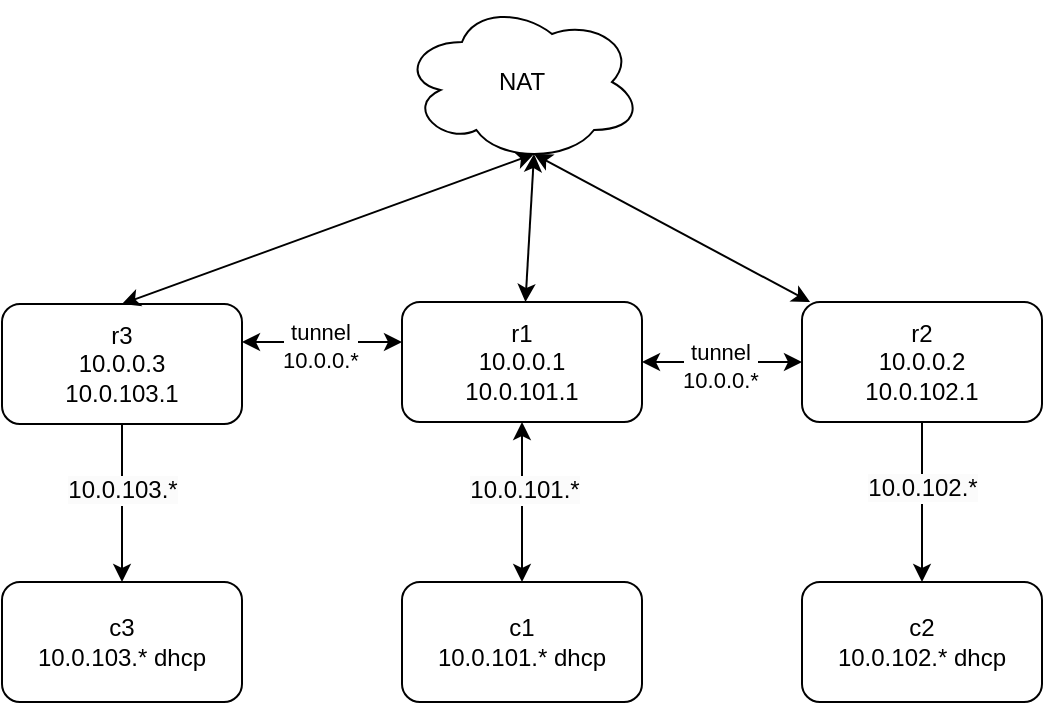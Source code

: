 <mxfile>
    <diagram id="fxl0GkHxaAPgxG45x99t" name="Page-1">
        <mxGraphModel dx="1645" dy="458" grid="1" gridSize="10" guides="1" tooltips="1" connect="1" arrows="1" fold="1" page="1" pageScale="1" pageWidth="850" pageHeight="1100" math="0" shadow="0">
            <root>
                <mxCell id="0"/>
                <mxCell id="1" parent="0"/>
                <mxCell id="4" value="" style="edgeStyle=none;html=1;startArrow=classic;startFill=1;" parent="1" source="2" target="3" edge="1">
                    <mxGeometry relative="1" as="geometry"/>
                </mxCell>
                <mxCell id="5" value="tunnel&lt;div&gt;10.0.0.*&lt;/div&gt;" style="edgeLabel;html=1;align=center;verticalAlign=middle;resizable=0;points=[];" parent="4" vertex="1" connectable="0">
                    <mxGeometry x="-0.025" y="-2" relative="1" as="geometry">
                        <mxPoint as="offset"/>
                    </mxGeometry>
                </mxCell>
                <mxCell id="7" value="" style="edgeStyle=none;html=1;startArrow=classic;startFill=1;" parent="1" source="2" target="6" edge="1">
                    <mxGeometry relative="1" as="geometry"/>
                </mxCell>
                <mxCell id="13" value="&lt;span style=&quot;color: rgb(0, 0, 0); font-size: 12px; text-wrap-mode: wrap; background-color: rgb(251, 251, 251);&quot;&gt;10.0.101.*&lt;/span&gt;" style="edgeLabel;html=1;align=center;verticalAlign=middle;resizable=0;points=[];" parent="7" vertex="1" connectable="0">
                    <mxGeometry x="-0.15" y="1" relative="1" as="geometry">
                        <mxPoint as="offset"/>
                    </mxGeometry>
                </mxCell>
                <mxCell id="2" value="r1&lt;br&gt;10.0.0.1&lt;br&gt;10.0.101.1" style="rounded=1;whiteSpace=wrap;html=1;" parent="1" vertex="1">
                    <mxGeometry x="130" y="280" width="120" height="60" as="geometry"/>
                </mxCell>
                <mxCell id="9" value="" style="edgeStyle=none;html=1;" parent="1" source="3" target="8" edge="1">
                    <mxGeometry relative="1" as="geometry"/>
                </mxCell>
                <mxCell id="14" value="&lt;span style=&quot;color: rgb(0, 0, 0); font-size: 12px; text-wrap-mode: wrap; background-color: rgb(251, 251, 251);&quot;&gt;10.0.102.*&lt;/span&gt;" style="edgeLabel;html=1;align=center;verticalAlign=middle;resizable=0;points=[];" parent="9" vertex="1" connectable="0">
                    <mxGeometry x="-0.175" relative="1" as="geometry">
                        <mxPoint as="offset"/>
                    </mxGeometry>
                </mxCell>
                <mxCell id="3" value="r2&lt;br&gt;10.0.0.2&lt;br&gt;&lt;span style=&quot;color: rgb(0, 0, 0);&quot;&gt;10.0.102.1&lt;/span&gt;" style="rounded=1;whiteSpace=wrap;html=1;" parent="1" vertex="1">
                    <mxGeometry x="330" y="280" width="120" height="60" as="geometry"/>
                </mxCell>
                <mxCell id="6" value="c1&lt;div&gt;10.0.101.* dhcp&lt;/div&gt;" style="rounded=1;whiteSpace=wrap;html=1;" parent="1" vertex="1">
                    <mxGeometry x="130" y="420" width="120" height="60" as="geometry"/>
                </mxCell>
                <mxCell id="8" value="&lt;span style=&quot;color: rgb(0, 0, 0);&quot;&gt;c2&lt;br&gt;10.0.102.* dhcp&lt;/span&gt;" style="rounded=1;whiteSpace=wrap;html=1;" parent="1" vertex="1">
                    <mxGeometry x="330" y="420" width="120" height="60" as="geometry"/>
                </mxCell>
                <mxCell id="10" value="NAT" style="ellipse;shape=cloud;whiteSpace=wrap;html=1;" parent="1" vertex="1">
                    <mxGeometry x="130" y="130" width="120" height="80" as="geometry"/>
                </mxCell>
                <mxCell id="11" style="edgeStyle=none;html=1;entryX=0.55;entryY=0.95;entryDx=0;entryDy=0;entryPerimeter=0;startArrow=classic;startFill=1;" parent="1" source="3" target="10" edge="1">
                    <mxGeometry relative="1" as="geometry"/>
                </mxCell>
                <mxCell id="12" style="edgeStyle=none;html=1;entryX=0.55;entryY=0.95;entryDx=0;entryDy=0;entryPerimeter=0;startArrow=classic;startFill=1;" parent="1" source="2" target="10" edge="1">
                    <mxGeometry relative="1" as="geometry"/>
                </mxCell>
                <mxCell id="15" value="" style="edgeStyle=none;html=1;" parent="1" source="17" target="18" edge="1">
                    <mxGeometry relative="1" as="geometry"/>
                </mxCell>
                <mxCell id="16" value="&lt;span style=&quot;color: rgb(0, 0, 0); font-size: 12px; text-wrap-mode: wrap; background-color: rgb(251, 251, 251);&quot;&gt;10.0.103.*&lt;/span&gt;" style="edgeLabel;html=1;align=center;verticalAlign=middle;resizable=0;points=[];" parent="15" vertex="1" connectable="0">
                    <mxGeometry x="-0.175" relative="1" as="geometry">
                        <mxPoint as="offset"/>
                    </mxGeometry>
                </mxCell>
                <mxCell id="17" value="r3&lt;br&gt;10.0.0.3&lt;br&gt;&lt;span style=&quot;color: rgb(0, 0, 0);&quot;&gt;10.0.103.1&lt;/span&gt;" style="rounded=1;whiteSpace=wrap;html=1;" parent="1" vertex="1">
                    <mxGeometry x="-70" y="281" width="120" height="60" as="geometry"/>
                </mxCell>
                <mxCell id="18" value="&lt;span style=&quot;color: rgb(0, 0, 0);&quot;&gt;c3&lt;br&gt;10.0.103.* dhcp&lt;/span&gt;" style="rounded=1;whiteSpace=wrap;html=1;" parent="1" vertex="1">
                    <mxGeometry x="-70" y="420" width="120" height="60" as="geometry"/>
                </mxCell>
                <mxCell id="19" value="" style="edgeStyle=none;html=1;startArrow=classic;startFill=1;" parent="1" edge="1">
                    <mxGeometry relative="1" as="geometry">
                        <mxPoint x="50" y="300" as="sourcePoint"/>
                        <mxPoint x="130" y="300" as="targetPoint"/>
                    </mxGeometry>
                </mxCell>
                <mxCell id="20" value="tunnel&lt;div&gt;10.0.0.*&lt;/div&gt;" style="edgeLabel;html=1;align=center;verticalAlign=middle;resizable=0;points=[];" parent="19" vertex="1" connectable="0">
                    <mxGeometry x="-0.025" y="-2" relative="1" as="geometry">
                        <mxPoint as="offset"/>
                    </mxGeometry>
                </mxCell>
                <mxCell id="21" style="edgeStyle=none;html=1;entryX=0.55;entryY=0.95;entryDx=0;entryDy=0;entryPerimeter=0;startArrow=classic;startFill=1;exitX=0.5;exitY=0;exitDx=0;exitDy=0;" parent="1" source="17" target="10" edge="1">
                    <mxGeometry relative="1" as="geometry">
                        <mxPoint x="341" y="290" as="sourcePoint"/>
                        <mxPoint x="196" y="216" as="targetPoint"/>
                    </mxGeometry>
                </mxCell>
            </root>
        </mxGraphModel>
    </diagram>
</mxfile>